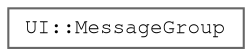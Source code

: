 digraph "Graphical Class Hierarchy"
{
 // LATEX_PDF_SIZE
  bgcolor="transparent";
  edge [fontname=FreeMono,fontsize=10,labelfontname=FreeMono,labelfontsize=10];
  node [fontname=FreeMono,fontsize=10,shape=box,height=0.2,width=0.4];
  rankdir="LR";
  Node0 [label="UI::MessageGroup",height=0.2,width=0.4,color="grey40", fillcolor="white", style="filled",URL="$class_u_i_1_1_message_group.html",tooltip=" "];
}
